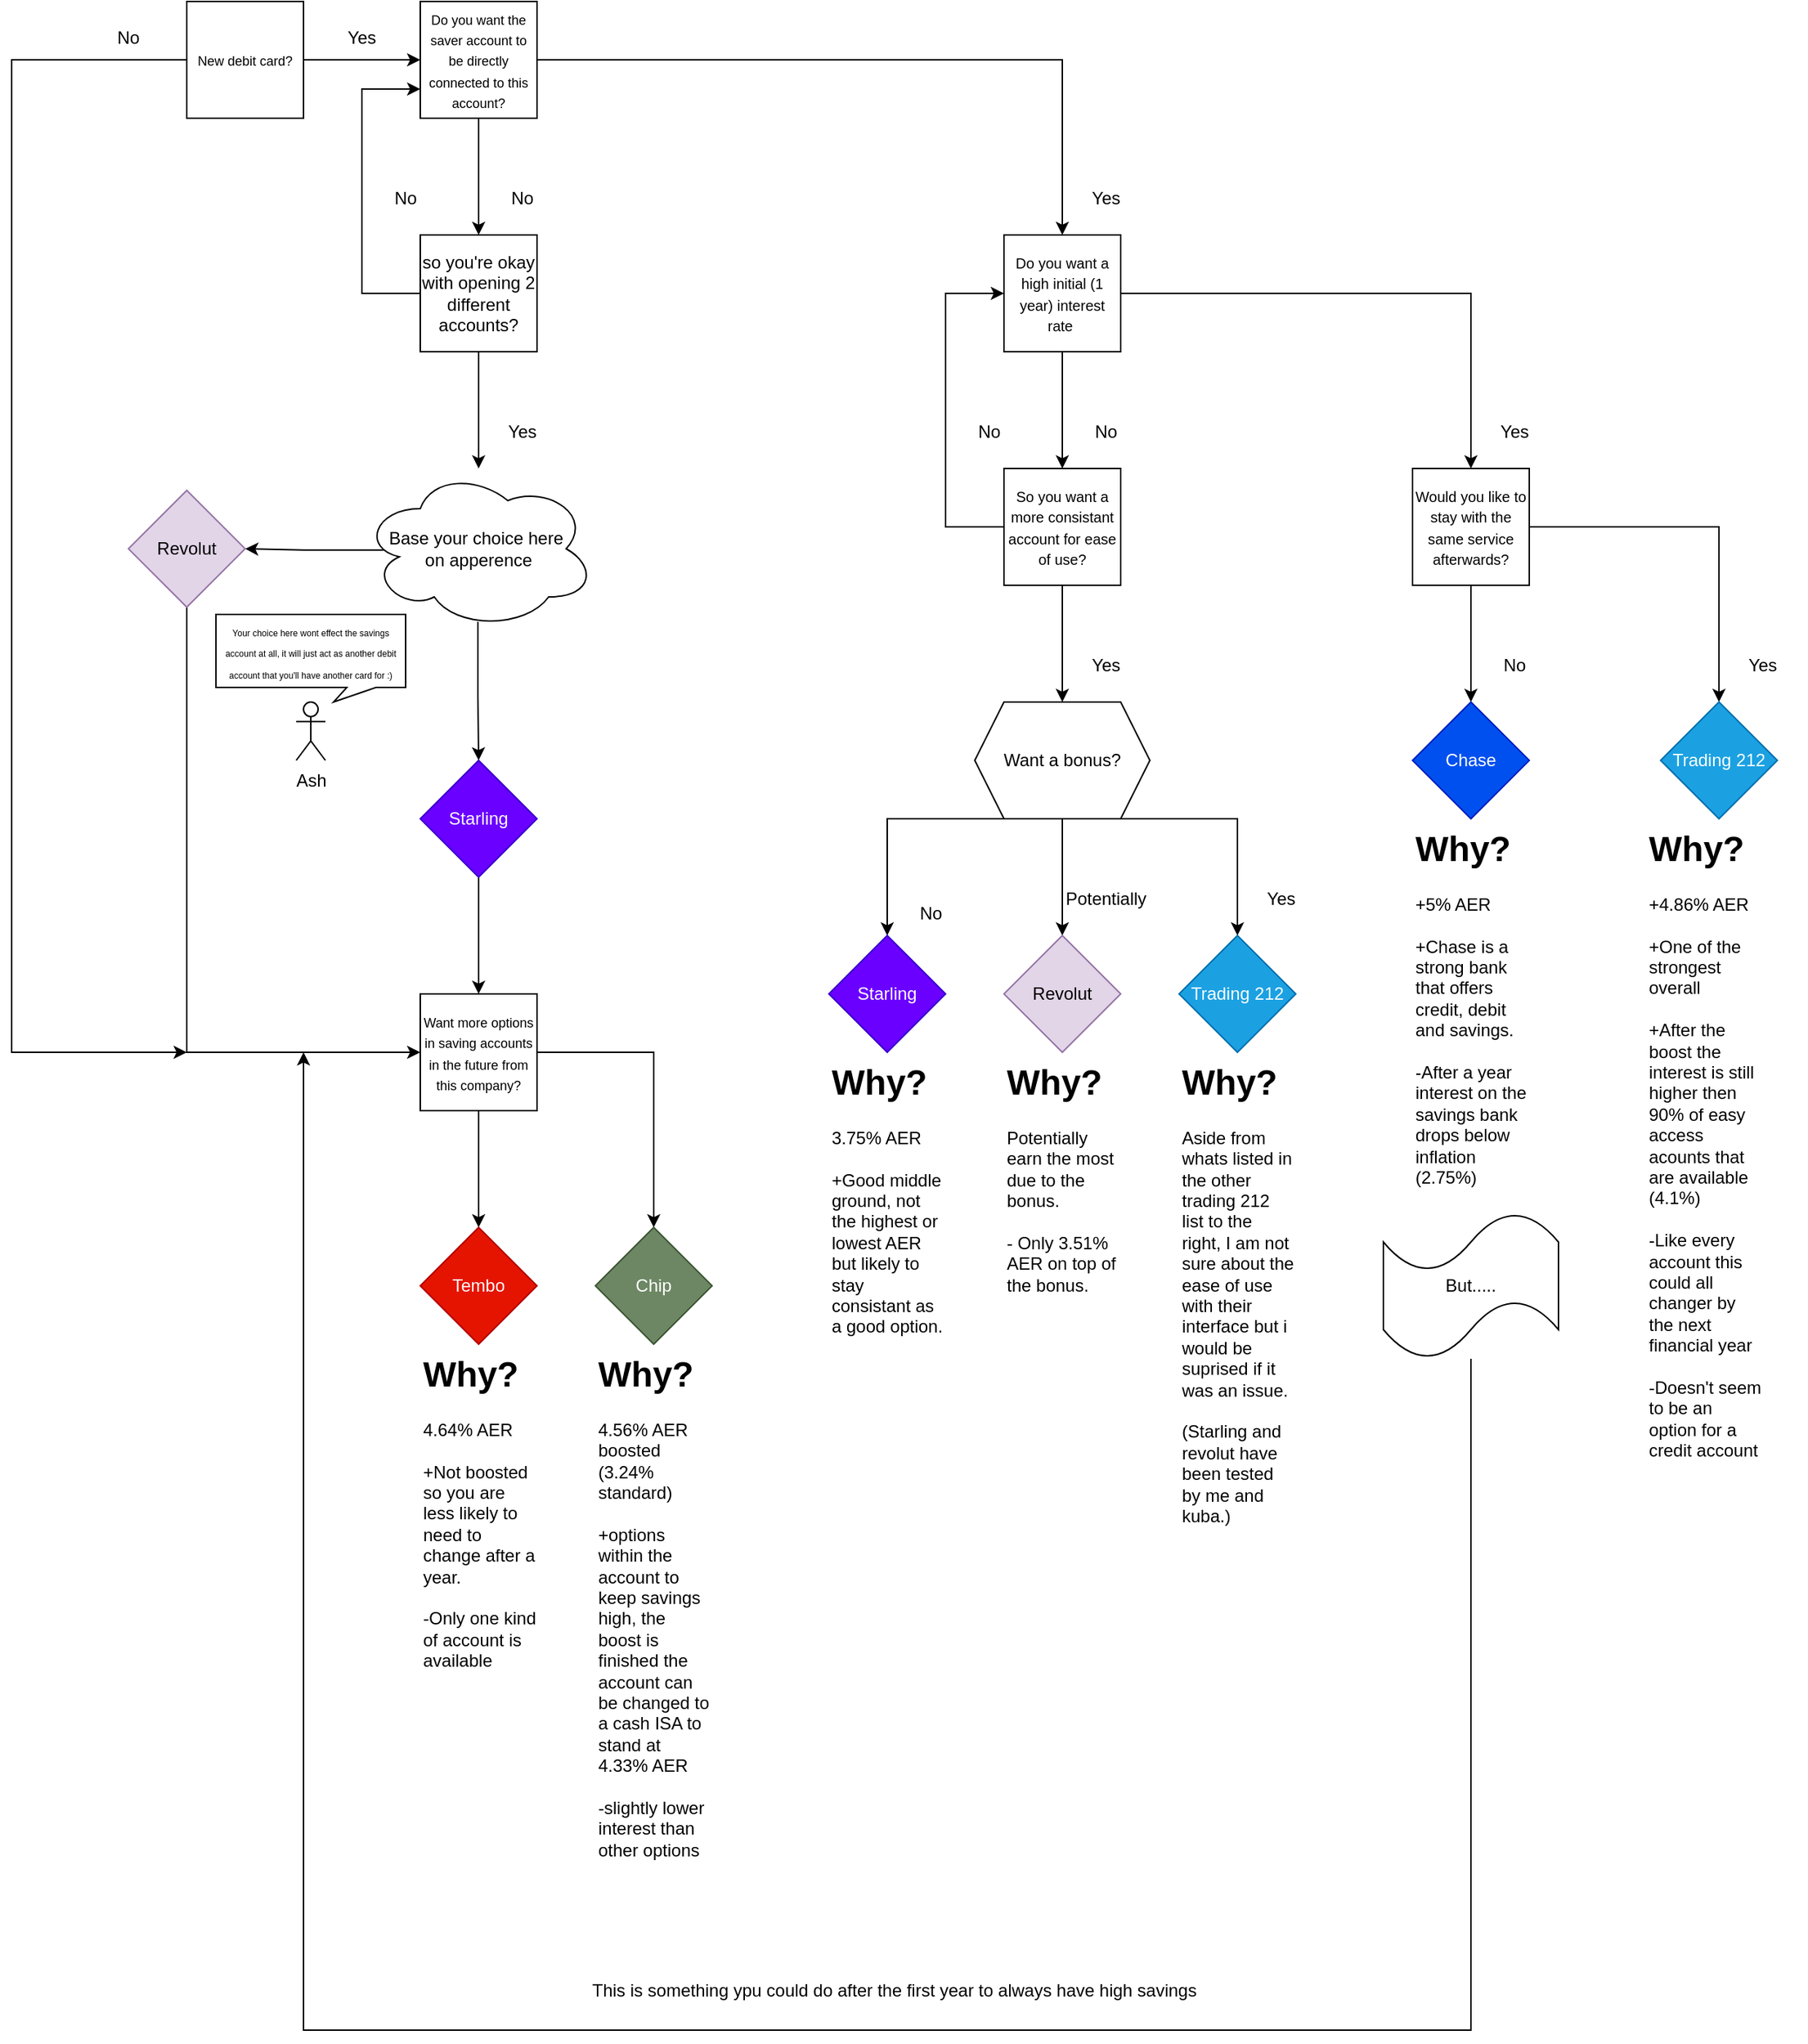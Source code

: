 <mxfile version="27.1.6">
  <diagram name="Page-1" id="Uwa0BmpisSHKPLqrlgvb">
    <mxGraphModel dx="2767" dy="927" grid="1" gridSize="10" guides="1" tooltips="1" connect="1" arrows="1" fold="1" page="1" pageScale="1" pageWidth="827" pageHeight="1169" math="0" shadow="0">
      <root>
        <mxCell id="0" />
        <mxCell id="1" parent="0" />
        <mxCell id="SgrOB6nNnlSaveZYlPrG-9" value="" style="edgeStyle=orthogonalEdgeStyle;rounded=0;orthogonalLoop=1;jettySize=auto;html=1;" edge="1" parent="1" source="SgrOB6nNnlSaveZYlPrG-4">
          <mxGeometry relative="1" as="geometry">
            <mxPoint x="320" y="800" as="targetPoint" />
            <Array as="points">
              <mxPoint x="200" y="120" />
              <mxPoint x="200" y="800" />
            </Array>
          </mxGeometry>
        </mxCell>
        <mxCell id="SgrOB6nNnlSaveZYlPrG-12" value="" style="edgeStyle=orthogonalEdgeStyle;rounded=0;orthogonalLoop=1;jettySize=auto;html=1;" edge="1" parent="1" source="SgrOB6nNnlSaveZYlPrG-4" target="SgrOB6nNnlSaveZYlPrG-11">
          <mxGeometry relative="1" as="geometry" />
        </mxCell>
        <mxCell id="SgrOB6nNnlSaveZYlPrG-4" value="&lt;font style=&quot;font-size: 9px;&quot;&gt;New debit card?&lt;/font&gt;" style="whiteSpace=wrap;html=1;aspect=fixed;" vertex="1" parent="1">
          <mxGeometry x="320" y="80" width="80" height="80" as="geometry" />
        </mxCell>
        <mxCell id="SgrOB6nNnlSaveZYlPrG-7" value="Yes" style="text;html=1;align=center;verticalAlign=middle;whiteSpace=wrap;rounded=0;" vertex="1" parent="1">
          <mxGeometry x="410" y="90" width="60" height="30" as="geometry" />
        </mxCell>
        <mxCell id="SgrOB6nNnlSaveZYlPrG-10" value="No" style="text;html=1;align=center;verticalAlign=middle;whiteSpace=wrap;rounded=0;" vertex="1" parent="1">
          <mxGeometry x="250" y="90" width="60" height="30" as="geometry" />
        </mxCell>
        <mxCell id="SgrOB6nNnlSaveZYlPrG-16" value="" style="edgeStyle=orthogonalEdgeStyle;rounded=0;orthogonalLoop=1;jettySize=auto;html=1;" edge="1" parent="1" source="SgrOB6nNnlSaveZYlPrG-11" target="SgrOB6nNnlSaveZYlPrG-15">
          <mxGeometry relative="1" as="geometry" />
        </mxCell>
        <mxCell id="SgrOB6nNnlSaveZYlPrG-18" value="" style="edgeStyle=orthogonalEdgeStyle;rounded=0;orthogonalLoop=1;jettySize=auto;html=1;" edge="1" parent="1" source="SgrOB6nNnlSaveZYlPrG-11" target="SgrOB6nNnlSaveZYlPrG-17">
          <mxGeometry relative="1" as="geometry" />
        </mxCell>
        <mxCell id="SgrOB6nNnlSaveZYlPrG-11" value="&lt;font style=&quot;font-size: 9px;&quot;&gt;Do you want the saver account to be directly connected to this account?&lt;/font&gt;" style="whiteSpace=wrap;html=1;aspect=fixed;" vertex="1" parent="1">
          <mxGeometry x="480" y="80" width="80" height="80" as="geometry" />
        </mxCell>
        <mxCell id="SgrOB6nNnlSaveZYlPrG-41" style="edgeStyle=orthogonalEdgeStyle;rounded=0;orthogonalLoop=1;jettySize=auto;html=1;exitX=0;exitY=0.5;exitDx=0;exitDy=0;entryX=0;entryY=0.75;entryDx=0;entryDy=0;" edge="1" parent="1" source="SgrOB6nNnlSaveZYlPrG-15" target="SgrOB6nNnlSaveZYlPrG-11">
          <mxGeometry relative="1" as="geometry">
            <mxPoint x="470" y="140" as="targetPoint" />
            <Array as="points">
              <mxPoint x="440" y="280" />
              <mxPoint x="440" y="140" />
            </Array>
          </mxGeometry>
        </mxCell>
        <mxCell id="SgrOB6nNnlSaveZYlPrG-54" value="" style="edgeStyle=orthogonalEdgeStyle;rounded=0;orthogonalLoop=1;jettySize=auto;html=1;" edge="1" parent="1" source="SgrOB6nNnlSaveZYlPrG-15">
          <mxGeometry relative="1" as="geometry">
            <mxPoint x="520" y="400" as="targetPoint" />
          </mxGeometry>
        </mxCell>
        <mxCell id="SgrOB6nNnlSaveZYlPrG-15" value="so you&#39;re okay with opening 2 different accounts?" style="whiteSpace=wrap;html=1;aspect=fixed;" vertex="1" parent="1">
          <mxGeometry x="480" y="240" width="80" height="80" as="geometry" />
        </mxCell>
        <mxCell id="SgrOB6nNnlSaveZYlPrG-22" value="" style="edgeStyle=orthogonalEdgeStyle;rounded=0;orthogonalLoop=1;jettySize=auto;html=1;" edge="1" parent="1" source="SgrOB6nNnlSaveZYlPrG-17" target="SgrOB6nNnlSaveZYlPrG-21">
          <mxGeometry relative="1" as="geometry" />
        </mxCell>
        <mxCell id="SgrOB6nNnlSaveZYlPrG-24" value="" style="edgeStyle=orthogonalEdgeStyle;rounded=0;orthogonalLoop=1;jettySize=auto;html=1;" edge="1" parent="1" source="SgrOB6nNnlSaveZYlPrG-17" target="SgrOB6nNnlSaveZYlPrG-23">
          <mxGeometry relative="1" as="geometry" />
        </mxCell>
        <mxCell id="SgrOB6nNnlSaveZYlPrG-17" value="&lt;font size=&quot;1&quot;&gt;Do you want a high initial (1 year) interest rate&amp;nbsp;&lt;/font&gt;" style="whiteSpace=wrap;html=1;aspect=fixed;" vertex="1" parent="1">
          <mxGeometry x="880" y="240" width="80" height="80" as="geometry" />
        </mxCell>
        <mxCell id="SgrOB6nNnlSaveZYlPrG-19" value="Yes" style="text;html=1;align=center;verticalAlign=middle;whiteSpace=wrap;rounded=0;" vertex="1" parent="1">
          <mxGeometry x="920" y="200" width="60" height="30" as="geometry" />
        </mxCell>
        <mxCell id="SgrOB6nNnlSaveZYlPrG-20" value="No" style="text;html=1;align=center;verticalAlign=middle;whiteSpace=wrap;rounded=0;" vertex="1" parent="1">
          <mxGeometry x="520" y="200" width="60" height="30" as="geometry" />
        </mxCell>
        <mxCell id="SgrOB6nNnlSaveZYlPrG-31" value="" style="edgeStyle=orthogonalEdgeStyle;rounded=0;orthogonalLoop=1;jettySize=auto;html=1;" edge="1" parent="1" source="SgrOB6nNnlSaveZYlPrG-21" target="SgrOB6nNnlSaveZYlPrG-30">
          <mxGeometry relative="1" as="geometry" />
        </mxCell>
        <mxCell id="SgrOB6nNnlSaveZYlPrG-33" value="" style="edgeStyle=orthogonalEdgeStyle;rounded=0;orthogonalLoop=1;jettySize=auto;html=1;" edge="1" parent="1" source="SgrOB6nNnlSaveZYlPrG-21" target="SgrOB6nNnlSaveZYlPrG-32">
          <mxGeometry relative="1" as="geometry" />
        </mxCell>
        <mxCell id="SgrOB6nNnlSaveZYlPrG-21" value="&lt;font size=&quot;1&quot;&gt;Would you like to stay with the same service afterwards?&lt;/font&gt;" style="whiteSpace=wrap;html=1;aspect=fixed;" vertex="1" parent="1">
          <mxGeometry x="1160" y="400" width="80" height="80" as="geometry" />
        </mxCell>
        <mxCell id="SgrOB6nNnlSaveZYlPrG-37" value="" style="edgeStyle=orthogonalEdgeStyle;rounded=0;orthogonalLoop=1;jettySize=auto;html=1;" edge="1" parent="1" source="SgrOB6nNnlSaveZYlPrG-23">
          <mxGeometry relative="1" as="geometry">
            <mxPoint x="920" y="560" as="targetPoint" />
          </mxGeometry>
        </mxCell>
        <mxCell id="SgrOB6nNnlSaveZYlPrG-39" style="edgeStyle=orthogonalEdgeStyle;rounded=0;orthogonalLoop=1;jettySize=auto;html=1;entryX=0;entryY=0.5;entryDx=0;entryDy=0;" edge="1" parent="1" source="SgrOB6nNnlSaveZYlPrG-23" target="SgrOB6nNnlSaveZYlPrG-17">
          <mxGeometry relative="1" as="geometry">
            <mxPoint x="870" y="280" as="targetPoint" />
            <Array as="points">
              <mxPoint x="840" y="440" />
              <mxPoint x="840" y="280" />
            </Array>
          </mxGeometry>
        </mxCell>
        <mxCell id="SgrOB6nNnlSaveZYlPrG-23" value="&lt;font size=&quot;1&quot;&gt;So you want a more consistant account for ease of use?&lt;/font&gt;" style="whiteSpace=wrap;html=1;aspect=fixed;" vertex="1" parent="1">
          <mxGeometry x="880" y="400" width="80" height="80" as="geometry" />
        </mxCell>
        <mxCell id="SgrOB6nNnlSaveZYlPrG-25" value="No" style="text;html=1;align=center;verticalAlign=middle;whiteSpace=wrap;rounded=0;" vertex="1" parent="1">
          <mxGeometry x="920" y="360" width="60" height="30" as="geometry" />
        </mxCell>
        <mxCell id="SgrOB6nNnlSaveZYlPrG-27" value="Yes" style="text;html=1;align=center;verticalAlign=middle;whiteSpace=wrap;rounded=0;" vertex="1" parent="1">
          <mxGeometry x="1200" y="360" width="60" height="30" as="geometry" />
        </mxCell>
        <mxCell id="SgrOB6nNnlSaveZYlPrG-30" value="Chase" style="rhombus;whiteSpace=wrap;html=1;fillColor=#0050ef;fontColor=#ffffff;strokeColor=#001DBC;" vertex="1" parent="1">
          <mxGeometry x="1160" y="560" width="80" height="80" as="geometry" />
        </mxCell>
        <mxCell id="SgrOB6nNnlSaveZYlPrG-32" value="Trading 212" style="rhombus;whiteSpace=wrap;html=1;fillColor=#1ba1e2;fontColor=#ffffff;strokeColor=#006EAF;" vertex="1" parent="1">
          <mxGeometry x="1330" y="560" width="80" height="80" as="geometry" />
        </mxCell>
        <mxCell id="SgrOB6nNnlSaveZYlPrG-34" value="Yes" style="text;html=1;align=center;verticalAlign=middle;whiteSpace=wrap;rounded=0;" vertex="1" parent="1">
          <mxGeometry x="1370" y="520" width="60" height="30" as="geometry" />
        </mxCell>
        <mxCell id="SgrOB6nNnlSaveZYlPrG-35" value="No" style="text;html=1;align=center;verticalAlign=middle;whiteSpace=wrap;rounded=0;" vertex="1" parent="1">
          <mxGeometry x="1200" y="520" width="60" height="30" as="geometry" />
        </mxCell>
        <mxCell id="SgrOB6nNnlSaveZYlPrG-38" value="Yes" style="text;html=1;align=center;verticalAlign=middle;whiteSpace=wrap;rounded=0;" vertex="1" parent="1">
          <mxGeometry x="920" y="520" width="60" height="30" as="geometry" />
        </mxCell>
        <mxCell id="SgrOB6nNnlSaveZYlPrG-40" value="No" style="text;html=1;align=center;verticalAlign=middle;whiteSpace=wrap;rounded=0;" vertex="1" parent="1">
          <mxGeometry x="840" y="360" width="60" height="30" as="geometry" />
        </mxCell>
        <mxCell id="SgrOB6nNnlSaveZYlPrG-42" value="No" style="text;html=1;align=center;verticalAlign=middle;whiteSpace=wrap;rounded=0;" vertex="1" parent="1">
          <mxGeometry x="440" y="200" width="60" height="30" as="geometry" />
        </mxCell>
        <mxCell id="SgrOB6nNnlSaveZYlPrG-45" value="" style="edgeStyle=orthogonalEdgeStyle;rounded=0;orthogonalLoop=1;jettySize=auto;html=1;" edge="1" parent="1" source="SgrOB6nNnlSaveZYlPrG-43" target="SgrOB6nNnlSaveZYlPrG-44">
          <mxGeometry relative="1" as="geometry" />
        </mxCell>
        <mxCell id="SgrOB6nNnlSaveZYlPrG-47" value="" style="edgeStyle=orthogonalEdgeStyle;rounded=0;orthogonalLoop=1;jettySize=auto;html=1;" edge="1" parent="1" source="SgrOB6nNnlSaveZYlPrG-43" target="SgrOB6nNnlSaveZYlPrG-46">
          <mxGeometry relative="1" as="geometry">
            <Array as="points">
              <mxPoint x="800" y="640" />
            </Array>
          </mxGeometry>
        </mxCell>
        <mxCell id="SgrOB6nNnlSaveZYlPrG-48" value="" style="edgeStyle=orthogonalEdgeStyle;rounded=0;orthogonalLoop=1;jettySize=auto;html=1;" edge="1" parent="1" source="SgrOB6nNnlSaveZYlPrG-43" target="SgrOB6nNnlSaveZYlPrG-49">
          <mxGeometry relative="1" as="geometry">
            <mxPoint x="1040" y="720" as="targetPoint" />
            <Array as="points">
              <mxPoint x="1040" y="640" />
            </Array>
          </mxGeometry>
        </mxCell>
        <mxCell id="SgrOB6nNnlSaveZYlPrG-43" value="Want a bonus?" style="shape=hexagon;perimeter=hexagonPerimeter2;whiteSpace=wrap;html=1;fixedSize=1;" vertex="1" parent="1">
          <mxGeometry x="860" y="560" width="120" height="80" as="geometry" />
        </mxCell>
        <mxCell id="SgrOB6nNnlSaveZYlPrG-44" value="&lt;font style=&quot;color: light-dark(rgb(0, 0, 0), rgb(0, 0, 0));&quot;&gt;Revolut&lt;/font&gt;" style="rhombus;whiteSpace=wrap;html=1;fillColor=light-dark(#E1D5E7,#FFFFFF);strokeColor=#9673a6;" vertex="1" parent="1">
          <mxGeometry x="880" y="720" width="80" height="80" as="geometry" />
        </mxCell>
        <mxCell id="SgrOB6nNnlSaveZYlPrG-46" value="Starling" style="rhombus;whiteSpace=wrap;html=1;fillColor=light-dark(#6A00FF,#7F00FF);fontColor=#ffffff;strokeColor=#3700CC;" vertex="1" parent="1">
          <mxGeometry x="760" y="720" width="80" height="80" as="geometry" />
        </mxCell>
        <mxCell id="SgrOB6nNnlSaveZYlPrG-49" value="Trading 212" style="rhombus;whiteSpace=wrap;html=1;fillColor=#1ba1e2;fontColor=#ffffff;strokeColor=#006EAF;" vertex="1" parent="1">
          <mxGeometry x="1000" y="720" width="80" height="80" as="geometry" />
        </mxCell>
        <mxCell id="SgrOB6nNnlSaveZYlPrG-50" value="Potentially" style="text;html=1;align=center;verticalAlign=middle;whiteSpace=wrap;rounded=0;" vertex="1" parent="1">
          <mxGeometry x="920" y="680" width="60" height="30" as="geometry" />
        </mxCell>
        <mxCell id="SgrOB6nNnlSaveZYlPrG-51" value="Yes" style="text;html=1;align=center;verticalAlign=middle;whiteSpace=wrap;rounded=0;" vertex="1" parent="1">
          <mxGeometry x="1040" y="680" width="60" height="30" as="geometry" />
        </mxCell>
        <mxCell id="SgrOB6nNnlSaveZYlPrG-52" value="No" style="text;html=1;align=center;verticalAlign=middle;whiteSpace=wrap;rounded=0;" vertex="1" parent="1">
          <mxGeometry x="800" y="690" width="60" height="30" as="geometry" />
        </mxCell>
        <mxCell id="SgrOB6nNnlSaveZYlPrG-55" value="Yes" style="text;html=1;align=center;verticalAlign=middle;whiteSpace=wrap;rounded=0;" vertex="1" parent="1">
          <mxGeometry x="520" y="360" width="60" height="30" as="geometry" />
        </mxCell>
        <mxCell id="SgrOB6nNnlSaveZYlPrG-60" value="" style="edgeStyle=orthogonalEdgeStyle;rounded=0;orthogonalLoop=1;jettySize=auto;html=1;exitX=0.497;exitY=0.954;exitDx=0;exitDy=0;exitPerimeter=0;" edge="1" parent="1" source="SgrOB6nNnlSaveZYlPrG-56" target="SgrOB6nNnlSaveZYlPrG-59">
          <mxGeometry relative="1" as="geometry" />
        </mxCell>
        <mxCell id="SgrOB6nNnlSaveZYlPrG-62" value="" style="edgeStyle=orthogonalEdgeStyle;rounded=0;orthogonalLoop=1;jettySize=auto;html=1;exitX=0.092;exitY=0.508;exitDx=0;exitDy=0;exitPerimeter=0;" edge="1" parent="1" source="SgrOB6nNnlSaveZYlPrG-56" target="SgrOB6nNnlSaveZYlPrG-61">
          <mxGeometry relative="1" as="geometry" />
        </mxCell>
        <mxCell id="SgrOB6nNnlSaveZYlPrG-56" value="Base your choice here&amp;nbsp;&lt;div&gt;on apperence&lt;/div&gt;" style="ellipse;shape=cloud;whiteSpace=wrap;html=1;" vertex="1" parent="1">
          <mxGeometry x="440" y="400" width="160" height="110" as="geometry" />
        </mxCell>
        <mxCell id="SgrOB6nNnlSaveZYlPrG-67" value="" style="edgeStyle=orthogonalEdgeStyle;rounded=0;orthogonalLoop=1;jettySize=auto;html=1;" edge="1" parent="1" source="SgrOB6nNnlSaveZYlPrG-59" target="SgrOB6nNnlSaveZYlPrG-65">
          <mxGeometry relative="1" as="geometry" />
        </mxCell>
        <mxCell id="SgrOB6nNnlSaveZYlPrG-59" value="Starling" style="rhombus;whiteSpace=wrap;html=1;fillColor=light-dark(#6A00FF,#7F00FF);fontColor=#ffffff;strokeColor=#3700CC;" vertex="1" parent="1">
          <mxGeometry x="480" y="600" width="80" height="80" as="geometry" />
        </mxCell>
        <mxCell id="SgrOB6nNnlSaveZYlPrG-66" style="edgeStyle=orthogonalEdgeStyle;rounded=0;orthogonalLoop=1;jettySize=auto;html=1;exitX=0.5;exitY=1;exitDx=0;exitDy=0;entryX=0;entryY=0.5;entryDx=0;entryDy=0;" edge="1" parent="1" source="SgrOB6nNnlSaveZYlPrG-61" target="SgrOB6nNnlSaveZYlPrG-65">
          <mxGeometry relative="1" as="geometry" />
        </mxCell>
        <mxCell id="SgrOB6nNnlSaveZYlPrG-61" value="&lt;font style=&quot;color: light-dark(rgb(0, 0, 0), rgb(0, 0, 0));&quot;&gt;Revolut&lt;/font&gt;" style="rhombus;whiteSpace=wrap;html=1;fillColor=light-dark(#E1D5E7,#FFFFFF);strokeColor=#9673a6;" vertex="1" parent="1">
          <mxGeometry x="280" y="415" width="80" height="80" as="geometry" />
        </mxCell>
        <mxCell id="SgrOB6nNnlSaveZYlPrG-63" value="Ash" style="shape=umlActor;verticalLabelPosition=bottom;verticalAlign=top;html=1;outlineConnect=0;" vertex="1" parent="1">
          <mxGeometry x="395" y="560" width="20" height="40" as="geometry" />
        </mxCell>
        <mxCell id="SgrOB6nNnlSaveZYlPrG-64" value="&lt;font style=&quot;line-height: 70%; font-size: 6px;&quot;&gt;Your choice here wont effect the savings account at all, it will just act as another debit account that you&#39;ll have another card for :)&lt;/font&gt;" style="shape=callout;whiteSpace=wrap;html=1;perimeter=calloutPerimeter;position2=0.62;size=10;position=0.69;base=20;" vertex="1" parent="1">
          <mxGeometry x="340" y="500" width="130" height="60" as="geometry" />
        </mxCell>
        <mxCell id="SgrOB6nNnlSaveZYlPrG-69" value="" style="edgeStyle=orthogonalEdgeStyle;rounded=0;orthogonalLoop=1;jettySize=auto;html=1;" edge="1" parent="1" source="SgrOB6nNnlSaveZYlPrG-65" target="SgrOB6nNnlSaveZYlPrG-68">
          <mxGeometry relative="1" as="geometry" />
        </mxCell>
        <mxCell id="SgrOB6nNnlSaveZYlPrG-71" style="edgeStyle=orthogonalEdgeStyle;rounded=0;orthogonalLoop=1;jettySize=auto;html=1;entryX=0.5;entryY=0;entryDx=0;entryDy=0;" edge="1" parent="1" source="SgrOB6nNnlSaveZYlPrG-65" target="SgrOB6nNnlSaveZYlPrG-70">
          <mxGeometry relative="1" as="geometry" />
        </mxCell>
        <mxCell id="SgrOB6nNnlSaveZYlPrG-65" value="&lt;font style=&quot;font-size: 9px;&quot;&gt;Want more options in saving accounts in the future from this company?&lt;/font&gt;" style="whiteSpace=wrap;html=1;aspect=fixed;" vertex="1" parent="1">
          <mxGeometry x="480" y="760" width="80" height="80" as="geometry" />
        </mxCell>
        <mxCell id="SgrOB6nNnlSaveZYlPrG-68" value="Tembo" style="rhombus;whiteSpace=wrap;html=1;fillColor=#e51400;fontColor=#ffffff;strokeColor=#B20000;" vertex="1" parent="1">
          <mxGeometry x="480" y="920" width="80" height="80" as="geometry" />
        </mxCell>
        <mxCell id="SgrOB6nNnlSaveZYlPrG-70" value="Chip" style="rhombus;whiteSpace=wrap;html=1;fillColor=#6d8764;fontColor=#ffffff;strokeColor=#3A5431;" vertex="1" parent="1">
          <mxGeometry x="600" y="920" width="80" height="80" as="geometry" />
        </mxCell>
        <mxCell id="SgrOB6nNnlSaveZYlPrG-72" value="&lt;h1 style=&quot;margin-top: 0px;&quot;&gt;Why?&lt;/h1&gt;&lt;div&gt;+5% AER&lt;/div&gt;&lt;div&gt;&lt;br&gt;&lt;/div&gt;&lt;div&gt;+Chase is a strong bank that offers credit, debit and savings.&amp;nbsp;&lt;/div&gt;&lt;div&gt;&lt;br&gt;&lt;/div&gt;&lt;div&gt;-After a year interest on the savings bank drops below inflation (2.75%)&lt;/div&gt;" style="text;html=1;whiteSpace=wrap;overflow=hidden;rounded=0;" vertex="1" parent="1">
          <mxGeometry x="1160" y="640" width="80" height="360" as="geometry" />
        </mxCell>
        <mxCell id="SgrOB6nNnlSaveZYlPrG-73" value="&lt;h1 style=&quot;margin-top: 0px;&quot;&gt;Why?&lt;/h1&gt;&lt;div&gt;+4.86% AER&lt;/div&gt;&lt;div&gt;&lt;br&gt;&lt;/div&gt;&lt;div&gt;+One of the strongest overall&lt;/div&gt;&lt;div&gt;&lt;br&gt;&lt;/div&gt;&lt;div&gt;+After the boost the interest is still higher then 90% of easy access acounts that are available (4.1%)&lt;/div&gt;&lt;div&gt;&lt;br&gt;&lt;/div&gt;&lt;div&gt;-Like every account this could all changer by the next financial year&lt;/div&gt;&lt;div&gt;&lt;br&gt;&lt;/div&gt;&lt;div&gt;-Doesn&#39;t seem to be an option for a credit account&lt;/div&gt;" style="text;html=1;whiteSpace=wrap;overflow=hidden;rounded=0;" vertex="1" parent="1">
          <mxGeometry x="1320" y="640" width="80" height="510" as="geometry" />
        </mxCell>
        <mxCell id="SgrOB6nNnlSaveZYlPrG-75" style="edgeStyle=orthogonalEdgeStyle;rounded=0;orthogonalLoop=1;jettySize=auto;html=1;" edge="1" parent="1" source="SgrOB6nNnlSaveZYlPrG-74">
          <mxGeometry relative="1" as="geometry">
            <mxPoint x="400" y="800" as="targetPoint" />
            <Array as="points">
              <mxPoint x="1200" y="1470" />
              <mxPoint x="400" y="1470" />
            </Array>
          </mxGeometry>
        </mxCell>
        <mxCell id="SgrOB6nNnlSaveZYlPrG-74" value="But....." style="shape=tape;whiteSpace=wrap;html=1;" vertex="1" parent="1">
          <mxGeometry x="1140" y="910" width="120" height="100" as="geometry" />
        </mxCell>
        <mxCell id="SgrOB6nNnlSaveZYlPrG-76" value="&lt;br&gt;This is something ypu could do after the first year to always have high savings" style="text;html=1;align=center;verticalAlign=middle;whiteSpace=wrap;rounded=0;" vertex="1" parent="1">
          <mxGeometry x="530" y="1420" width="550" height="30" as="geometry" />
        </mxCell>
        <mxCell id="SgrOB6nNnlSaveZYlPrG-78" value="&lt;h1 style=&quot;margin-top: 0px;&quot;&gt;Why?&lt;/h1&gt;&lt;div&gt;Aside from whats listed in the other trading 212 list to the right, I am not sure about the ease of use with their interface but i would be suprised if it was an issue.&lt;/div&gt;&lt;div&gt;&lt;br&gt;&lt;/div&gt;&lt;div&gt;(Starling and revolut have been tested by me and kuba.)&lt;/div&gt;" style="text;html=1;whiteSpace=wrap;overflow=hidden;rounded=0;" vertex="1" parent="1">
          <mxGeometry x="1000" y="800" width="80" height="330" as="geometry" />
        </mxCell>
        <mxCell id="SgrOB6nNnlSaveZYlPrG-79" value="&lt;h1 style=&quot;margin-top: 0px;&quot;&gt;Why?&lt;/h1&gt;&lt;div&gt;Potentially earn the most due to the bonus.&lt;/div&gt;&lt;div&gt;&lt;br&gt;&lt;/div&gt;&lt;div&gt;- Only 3.51% AER on top of the bonus.&lt;/div&gt;" style="text;html=1;whiteSpace=wrap;overflow=hidden;rounded=0;" vertex="1" parent="1">
          <mxGeometry x="880" y="800" width="80" height="420" as="geometry" />
        </mxCell>
        <mxCell id="SgrOB6nNnlSaveZYlPrG-80" value="&lt;h1 style=&quot;margin-top: 0px;&quot;&gt;Why?&lt;/h1&gt;&lt;div&gt;3.75% AER&lt;/div&gt;&lt;div&gt;&lt;br&gt;&lt;/div&gt;&lt;div&gt;+Good middle ground, not the highest or lowest AER but likely to stay consistant as a good option.&lt;/div&gt;" style="text;html=1;whiteSpace=wrap;overflow=hidden;rounded=0;" vertex="1" parent="1">
          <mxGeometry x="760" y="800" width="80" height="370" as="geometry" />
        </mxCell>
        <mxCell id="SgrOB6nNnlSaveZYlPrG-81" value="&lt;h1 style=&quot;margin-top: 0px;&quot;&gt;Why?&lt;/h1&gt;&lt;div&gt;4.56% AER boosted (3.24% standard)&lt;/div&gt;&lt;div&gt;&lt;br&gt;&lt;/div&gt;&lt;div&gt;+options within the account to keep savings high, the boost is finished the account can be changed to a cash ISA to stand at 4.33% AER&lt;/div&gt;&lt;div&gt;&lt;br&gt;&lt;/div&gt;&lt;div&gt;-slightly lower interest than other options&lt;/div&gt;" style="text;html=1;whiteSpace=wrap;overflow=hidden;rounded=0;" vertex="1" parent="1">
          <mxGeometry x="600" y="1000" width="80" height="360" as="geometry" />
        </mxCell>
        <mxCell id="SgrOB6nNnlSaveZYlPrG-82" value="&lt;h1 style=&quot;margin-top: 0px;&quot;&gt;Why?&lt;/h1&gt;&lt;div&gt;4.64% AER&lt;/div&gt;&lt;div&gt;&lt;br&gt;&lt;/div&gt;&lt;div&gt;+Not boosted so you are less likely to need to change after a year.&lt;/div&gt;&lt;div&gt;&lt;br&gt;&lt;/div&gt;&lt;div&gt;-Only one kind of account is available&lt;/div&gt;" style="text;html=1;whiteSpace=wrap;overflow=hidden;rounded=0;" vertex="1" parent="1">
          <mxGeometry x="480" y="1000" width="80" height="310" as="geometry" />
        </mxCell>
      </root>
    </mxGraphModel>
  </diagram>
</mxfile>
